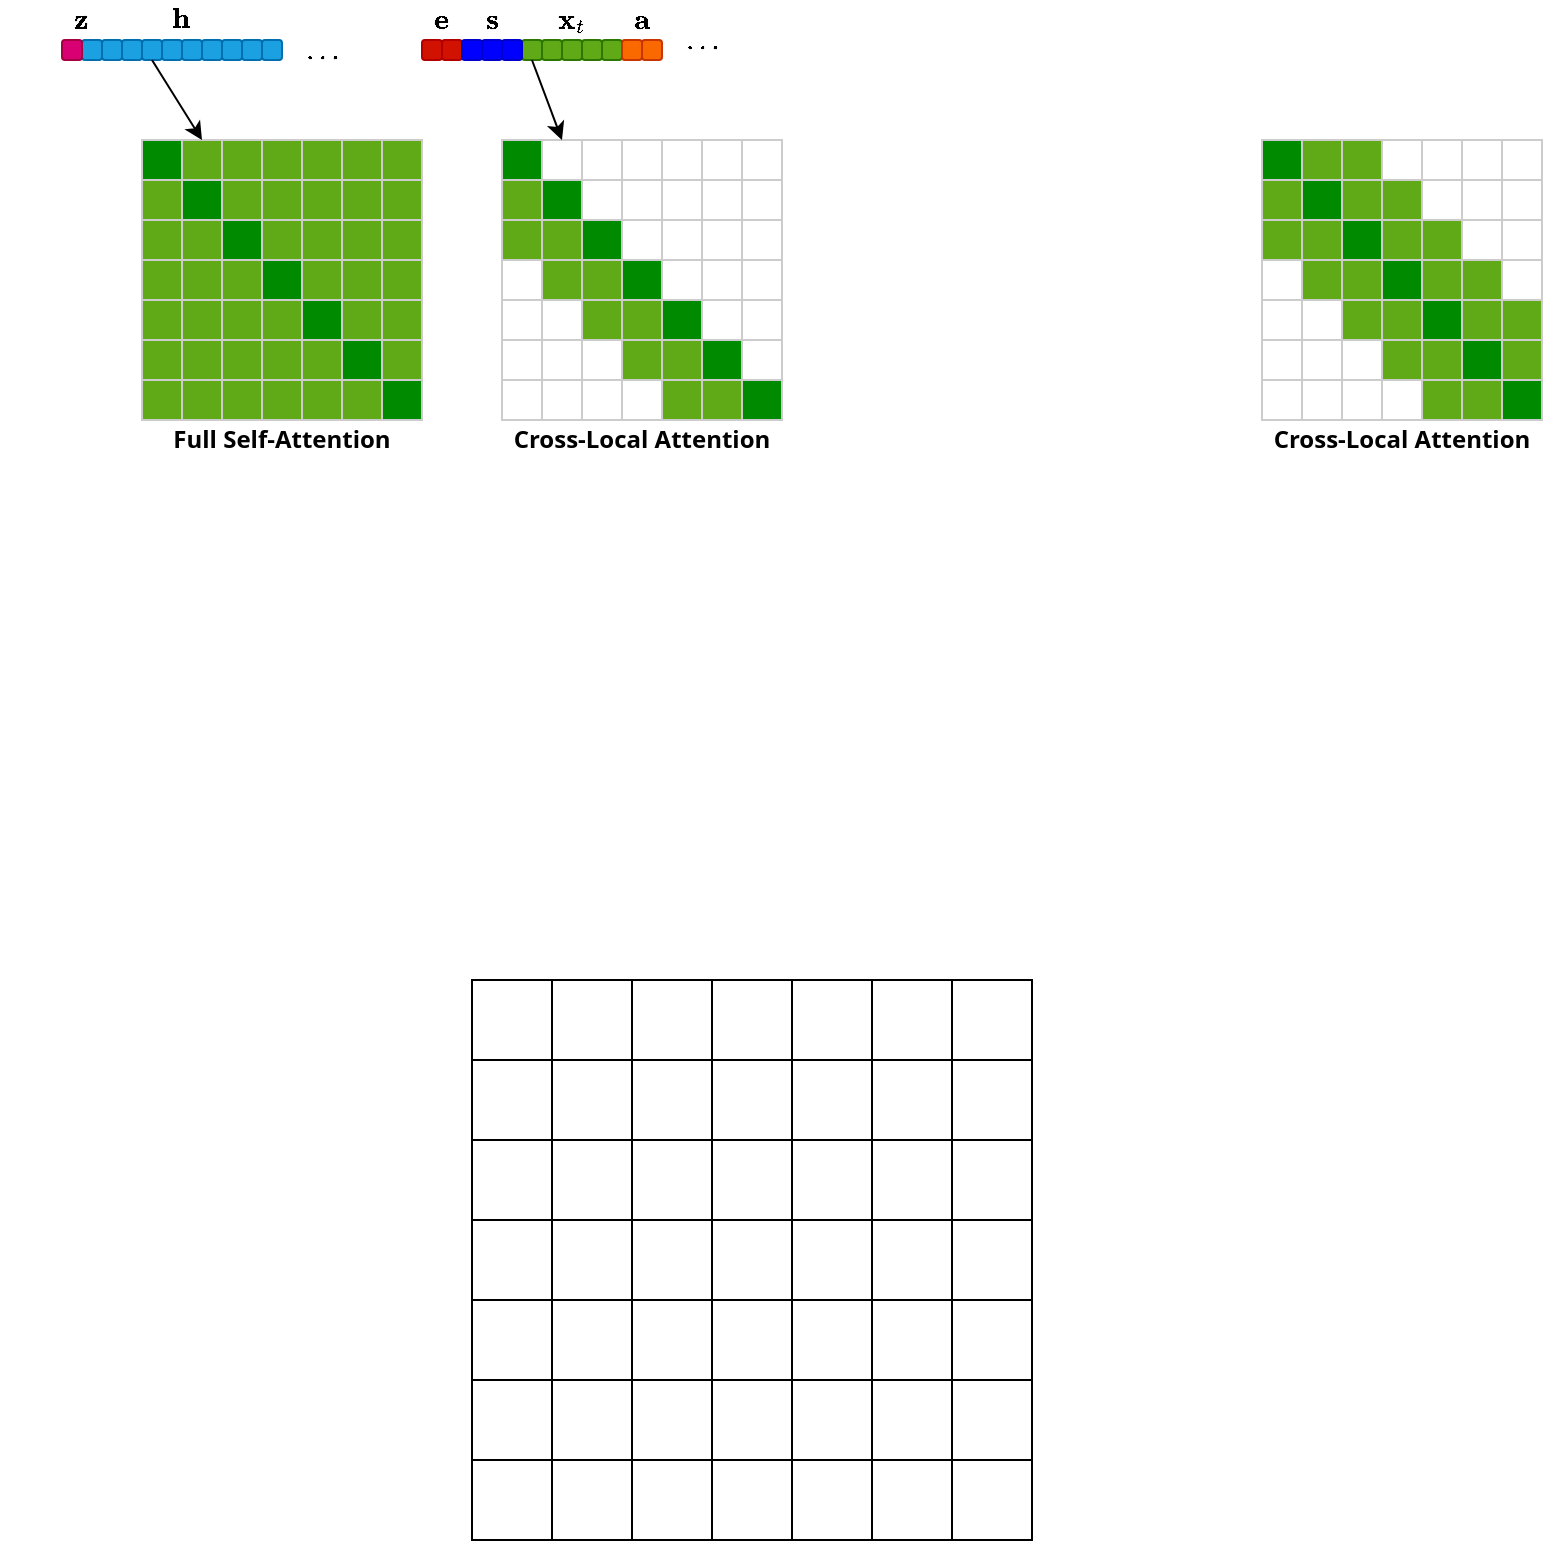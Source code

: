 <mxfile version="24.7.17">
  <diagram name="Page-1" id="6u1tHPWYEtg231CvSppE">
    <mxGraphModel dx="482" dy="336" grid="1" gridSize="10" guides="1" tooltips="1" connect="1" arrows="1" fold="1" page="1" pageScale="1" pageWidth="850" pageHeight="1100" background="none" math="1" shadow="0">
      <root>
        <mxCell id="0" />
        <mxCell id="1" parent="0" />
        <mxCell id="ScXmN28w3UK9h5KrgkOw-1" value="" style="rounded=0;whiteSpace=wrap;html=1;fillColor=#008a00;strokeColor=#CCCCCC;fontColor=#ffffff;" vertex="1" parent="1">
          <mxGeometry x="120" y="200" width="20" height="20" as="geometry" />
        </mxCell>
        <mxCell id="ScXmN28w3UK9h5KrgkOw-2" value="" style="rounded=0;whiteSpace=wrap;html=1;fillColor=#60a917;strokeColor=#CCCCCC;fontColor=#ffffff;" vertex="1" parent="1">
          <mxGeometry x="140" y="200" width="20" height="20" as="geometry" />
        </mxCell>
        <mxCell id="ScXmN28w3UK9h5KrgkOw-3" value="" style="rounded=0;whiteSpace=wrap;html=1;fillColor=#60a917;strokeColor=#CCCCCC;fontColor=#ffffff;" vertex="1" parent="1">
          <mxGeometry x="160" y="200" width="20" height="20" as="geometry" />
        </mxCell>
        <mxCell id="ScXmN28w3UK9h5KrgkOw-5" value="" style="rounded=0;whiteSpace=wrap;html=1;fillColor=#60a917;strokeColor=#CCCCCC;fontColor=#ffffff;" vertex="1" parent="1">
          <mxGeometry x="180" y="200" width="20" height="20" as="geometry" />
        </mxCell>
        <mxCell id="ScXmN28w3UK9h5KrgkOw-6" value="" style="rounded=0;whiteSpace=wrap;html=1;fillColor=#60a917;strokeColor=#CCCCCC;fontColor=#ffffff;" vertex="1" parent="1">
          <mxGeometry x="200" y="200" width="20" height="20" as="geometry" />
        </mxCell>
        <mxCell id="ScXmN28w3UK9h5KrgkOw-7" value="" style="rounded=0;whiteSpace=wrap;html=1;fillColor=#60a917;strokeColor=#CCCCCC;fontColor=#ffffff;" vertex="1" parent="1">
          <mxGeometry x="220" y="200" width="20" height="20" as="geometry" />
        </mxCell>
        <mxCell id="ScXmN28w3UK9h5KrgkOw-8" value="" style="rounded=0;whiteSpace=wrap;html=1;fillColor=#60a917;strokeColor=#CCCCCC;fontColor=#ffffff;" vertex="1" parent="1">
          <mxGeometry x="240" y="200" width="20" height="20" as="geometry" />
        </mxCell>
        <mxCell id="ScXmN28w3UK9h5KrgkOw-9" value="" style="rounded=0;whiteSpace=wrap;html=1;fillColor=#60a917;strokeColor=#CCCCCC;fontColor=#ffffff;" vertex="1" parent="1">
          <mxGeometry x="120" y="220" width="20" height="20" as="geometry" />
        </mxCell>
        <mxCell id="ScXmN28w3UK9h5KrgkOw-10" value="" style="rounded=0;whiteSpace=wrap;html=1;fillColor=#008a00;strokeColor=#CCCCCC;fontColor=#ffffff;" vertex="1" parent="1">
          <mxGeometry x="140" y="220" width="20" height="20" as="geometry" />
        </mxCell>
        <mxCell id="ScXmN28w3UK9h5KrgkOw-11" value="" style="rounded=0;whiteSpace=wrap;html=1;fillColor=#60a917;strokeColor=#CCCCCC;fontColor=#ffffff;" vertex="1" parent="1">
          <mxGeometry x="160" y="220" width="20" height="20" as="geometry" />
        </mxCell>
        <mxCell id="ScXmN28w3UK9h5KrgkOw-12" value="" style="rounded=0;whiteSpace=wrap;html=1;fillColor=#60a917;strokeColor=#CCCCCC;fontColor=#ffffff;" vertex="1" parent="1">
          <mxGeometry x="180" y="220" width="20" height="20" as="geometry" />
        </mxCell>
        <mxCell id="ScXmN28w3UK9h5KrgkOw-13" value="" style="rounded=0;whiteSpace=wrap;html=1;fillColor=#60a917;strokeColor=#CCCCCC;fontColor=#ffffff;" vertex="1" parent="1">
          <mxGeometry x="200" y="220" width="20" height="20" as="geometry" />
        </mxCell>
        <mxCell id="ScXmN28w3UK9h5KrgkOw-14" value="" style="rounded=0;whiteSpace=wrap;html=1;fillColor=#60a917;strokeColor=#CCCCCC;fontColor=#ffffff;" vertex="1" parent="1">
          <mxGeometry x="220" y="220" width="20" height="20" as="geometry" />
        </mxCell>
        <mxCell id="ScXmN28w3UK9h5KrgkOw-15" value="" style="rounded=0;whiteSpace=wrap;html=1;fillColor=#60a917;strokeColor=#CCCCCC;fontColor=#ffffff;" vertex="1" parent="1">
          <mxGeometry x="240" y="220" width="20" height="20" as="geometry" />
        </mxCell>
        <mxCell id="ScXmN28w3UK9h5KrgkOw-16" value="" style="rounded=0;whiteSpace=wrap;html=1;fillColor=#60a917;strokeColor=#CCCCCC;fontColor=#ffffff;" vertex="1" parent="1">
          <mxGeometry x="120" y="240" width="20" height="20" as="geometry" />
        </mxCell>
        <mxCell id="ScXmN28w3UK9h5KrgkOw-17" value="" style="rounded=0;whiteSpace=wrap;html=1;fillColor=#60a917;strokeColor=#CCCCCC;fontColor=#ffffff;" vertex="1" parent="1">
          <mxGeometry x="140" y="240" width="20" height="20" as="geometry" />
        </mxCell>
        <mxCell id="ScXmN28w3UK9h5KrgkOw-18" value="" style="rounded=0;whiteSpace=wrap;html=1;fillColor=#008a00;strokeColor=#CCCCCC;fontColor=#ffffff;" vertex="1" parent="1">
          <mxGeometry x="160" y="240" width="20" height="20" as="geometry" />
        </mxCell>
        <mxCell id="ScXmN28w3UK9h5KrgkOw-19" value="" style="rounded=0;whiteSpace=wrap;html=1;fillColor=#60a917;strokeColor=#CCCCCC;fontColor=#ffffff;" vertex="1" parent="1">
          <mxGeometry x="180" y="240" width="20" height="20" as="geometry" />
        </mxCell>
        <mxCell id="ScXmN28w3UK9h5KrgkOw-20" value="" style="rounded=0;whiteSpace=wrap;html=1;fillColor=#60a917;strokeColor=#CCCCCC;fontColor=#ffffff;" vertex="1" parent="1">
          <mxGeometry x="200" y="240" width="20" height="20" as="geometry" />
        </mxCell>
        <mxCell id="ScXmN28w3UK9h5KrgkOw-21" value="" style="rounded=0;whiteSpace=wrap;html=1;fillColor=#60a917;strokeColor=#CCCCCC;fontColor=#ffffff;" vertex="1" parent="1">
          <mxGeometry x="220" y="240" width="20" height="20" as="geometry" />
        </mxCell>
        <mxCell id="ScXmN28w3UK9h5KrgkOw-22" value="" style="rounded=0;whiteSpace=wrap;html=1;fillColor=#60a917;strokeColor=#CCCCCC;fontColor=#ffffff;" vertex="1" parent="1">
          <mxGeometry x="240" y="240" width="20" height="20" as="geometry" />
        </mxCell>
        <mxCell id="ScXmN28w3UK9h5KrgkOw-23" value="" style="rounded=0;whiteSpace=wrap;html=1;fillColor=#60a917;strokeColor=#CCCCCC;fontColor=#ffffff;" vertex="1" parent="1">
          <mxGeometry x="120" y="260" width="20" height="20" as="geometry" />
        </mxCell>
        <mxCell id="ScXmN28w3UK9h5KrgkOw-24" value="" style="rounded=0;whiteSpace=wrap;html=1;fillColor=#60a917;strokeColor=#CCCCCC;fontColor=#ffffff;" vertex="1" parent="1">
          <mxGeometry x="140" y="260" width="20" height="20" as="geometry" />
        </mxCell>
        <mxCell id="ScXmN28w3UK9h5KrgkOw-25" value="" style="rounded=0;whiteSpace=wrap;html=1;fillColor=#60a917;strokeColor=#CCCCCC;fontColor=#ffffff;" vertex="1" parent="1">
          <mxGeometry x="160" y="260" width="20" height="20" as="geometry" />
        </mxCell>
        <mxCell id="ScXmN28w3UK9h5KrgkOw-26" value="" style="rounded=0;whiteSpace=wrap;html=1;fillColor=#008a00;strokeColor=#CCCCCC;fontColor=#ffffff;" vertex="1" parent="1">
          <mxGeometry x="180" y="260" width="20" height="20" as="geometry" />
        </mxCell>
        <mxCell id="ScXmN28w3UK9h5KrgkOw-27" value="" style="rounded=0;whiteSpace=wrap;html=1;fillColor=#60a917;strokeColor=#CCCCCC;fontColor=#ffffff;" vertex="1" parent="1">
          <mxGeometry x="200" y="260" width="20" height="20" as="geometry" />
        </mxCell>
        <mxCell id="ScXmN28w3UK9h5KrgkOw-28" value="" style="rounded=0;whiteSpace=wrap;html=1;fillColor=#60a917;strokeColor=#CCCCCC;fontColor=#ffffff;" vertex="1" parent="1">
          <mxGeometry x="220" y="260" width="20" height="20" as="geometry" />
        </mxCell>
        <mxCell id="ScXmN28w3UK9h5KrgkOw-29" value="" style="rounded=0;whiteSpace=wrap;html=1;fillColor=#60a917;strokeColor=#CCCCCC;fontColor=#ffffff;" vertex="1" parent="1">
          <mxGeometry x="240" y="260" width="20" height="20" as="geometry" />
        </mxCell>
        <mxCell id="ScXmN28w3UK9h5KrgkOw-30" value="" style="rounded=0;whiteSpace=wrap;html=1;fillColor=#60a917;strokeColor=#CCCCCC;fontColor=#ffffff;" vertex="1" parent="1">
          <mxGeometry x="120" y="280" width="20" height="20" as="geometry" />
        </mxCell>
        <mxCell id="ScXmN28w3UK9h5KrgkOw-31" value="" style="rounded=0;whiteSpace=wrap;html=1;fillColor=#60a917;strokeColor=#CCCCCC;fontColor=#ffffff;" vertex="1" parent="1">
          <mxGeometry x="140" y="280" width="20" height="20" as="geometry" />
        </mxCell>
        <mxCell id="ScXmN28w3UK9h5KrgkOw-32" value="" style="rounded=0;whiteSpace=wrap;html=1;fillColor=#60a917;strokeColor=#CCCCCC;fontColor=#ffffff;" vertex="1" parent="1">
          <mxGeometry x="160" y="280" width="20" height="20" as="geometry" />
        </mxCell>
        <mxCell id="ScXmN28w3UK9h5KrgkOw-33" value="" style="rounded=0;whiteSpace=wrap;html=1;fillColor=#60a917;strokeColor=#CCCCCC;fontColor=#ffffff;" vertex="1" parent="1">
          <mxGeometry x="180" y="280" width="20" height="20" as="geometry" />
        </mxCell>
        <mxCell id="ScXmN28w3UK9h5KrgkOw-34" value="" style="rounded=0;whiteSpace=wrap;html=1;fillColor=#008a00;strokeColor=#CCCCCC;fontColor=#ffffff;" vertex="1" parent="1">
          <mxGeometry x="200" y="280" width="20" height="20" as="geometry" />
        </mxCell>
        <mxCell id="ScXmN28w3UK9h5KrgkOw-35" value="" style="rounded=0;whiteSpace=wrap;html=1;fillColor=#60a917;strokeColor=#CCCCCC;fontColor=#ffffff;" vertex="1" parent="1">
          <mxGeometry x="220" y="280" width="20" height="20" as="geometry" />
        </mxCell>
        <mxCell id="ScXmN28w3UK9h5KrgkOw-36" value="" style="rounded=0;whiteSpace=wrap;html=1;fillColor=#60a917;strokeColor=#CCCCCC;fontColor=#ffffff;" vertex="1" parent="1">
          <mxGeometry x="240" y="280" width="20" height="20" as="geometry" />
        </mxCell>
        <mxCell id="ScXmN28w3UK9h5KrgkOw-37" value="" style="rounded=0;whiteSpace=wrap;html=1;fillColor=#60a917;strokeColor=#CCCCCC;fontColor=#ffffff;" vertex="1" parent="1">
          <mxGeometry x="120" y="300" width="20" height="20" as="geometry" />
        </mxCell>
        <mxCell id="ScXmN28w3UK9h5KrgkOw-38" value="" style="rounded=0;whiteSpace=wrap;html=1;fillColor=#60a917;strokeColor=#CCCCCC;fontColor=#ffffff;" vertex="1" parent="1">
          <mxGeometry x="140" y="300" width="20" height="20" as="geometry" />
        </mxCell>
        <mxCell id="ScXmN28w3UK9h5KrgkOw-39" value="" style="rounded=0;whiteSpace=wrap;html=1;fillColor=#60a917;strokeColor=#CCCCCC;fontColor=#ffffff;" vertex="1" parent="1">
          <mxGeometry x="160" y="300" width="20" height="20" as="geometry" />
        </mxCell>
        <mxCell id="ScXmN28w3UK9h5KrgkOw-40" value="" style="rounded=0;whiteSpace=wrap;html=1;fillColor=#60a917;strokeColor=#CCCCCC;fontColor=#ffffff;" vertex="1" parent="1">
          <mxGeometry x="180" y="300" width="20" height="20" as="geometry" />
        </mxCell>
        <mxCell id="ScXmN28w3UK9h5KrgkOw-41" value="" style="rounded=0;whiteSpace=wrap;html=1;fillColor=#60a917;strokeColor=#CCCCCC;fontColor=#ffffff;" vertex="1" parent="1">
          <mxGeometry x="200" y="300" width="20" height="20" as="geometry" />
        </mxCell>
        <mxCell id="ScXmN28w3UK9h5KrgkOw-42" value="" style="rounded=0;whiteSpace=wrap;html=1;fillColor=#008a00;strokeColor=#CCCCCC;fontColor=#ffffff;" vertex="1" parent="1">
          <mxGeometry x="220" y="300" width="20" height="20" as="geometry" />
        </mxCell>
        <mxCell id="ScXmN28w3UK9h5KrgkOw-43" value="" style="rounded=0;whiteSpace=wrap;html=1;fillColor=#60a917;strokeColor=#CCCCCC;fontColor=#ffffff;" vertex="1" parent="1">
          <mxGeometry x="240" y="300" width="20" height="20" as="geometry" />
        </mxCell>
        <mxCell id="ScXmN28w3UK9h5KrgkOw-44" value="" style="rounded=0;whiteSpace=wrap;html=1;fillColor=#60a917;strokeColor=#CCCCCC;fontColor=#ffffff;" vertex="1" parent="1">
          <mxGeometry x="120" y="320" width="20" height="20" as="geometry" />
        </mxCell>
        <mxCell id="ScXmN28w3UK9h5KrgkOw-45" value="" style="rounded=0;whiteSpace=wrap;html=1;fillColor=#60a917;strokeColor=#CCCCCC;fontColor=#ffffff;" vertex="1" parent="1">
          <mxGeometry x="140" y="320" width="20" height="20" as="geometry" />
        </mxCell>
        <mxCell id="ScXmN28w3UK9h5KrgkOw-46" value="" style="rounded=0;whiteSpace=wrap;html=1;fillColor=#60a917;strokeColor=#CCCCCC;fontColor=#ffffff;" vertex="1" parent="1">
          <mxGeometry x="160" y="320" width="20" height="20" as="geometry" />
        </mxCell>
        <mxCell id="ScXmN28w3UK9h5KrgkOw-47" value="" style="rounded=0;whiteSpace=wrap;html=1;fillColor=#60a917;strokeColor=#CCCCCC;fontColor=#ffffff;" vertex="1" parent="1">
          <mxGeometry x="180" y="320" width="20" height="20" as="geometry" />
        </mxCell>
        <mxCell id="ScXmN28w3UK9h5KrgkOw-48" value="" style="rounded=0;whiteSpace=wrap;html=1;fillColor=#60a917;strokeColor=#CCCCCC;fontColor=#ffffff;" vertex="1" parent="1">
          <mxGeometry x="200" y="320" width="20" height="20" as="geometry" />
        </mxCell>
        <mxCell id="ScXmN28w3UK9h5KrgkOw-49" value="" style="rounded=0;whiteSpace=wrap;html=1;fillColor=#60a917;strokeColor=#CCCCCC;fontColor=#ffffff;" vertex="1" parent="1">
          <mxGeometry x="220" y="320" width="20" height="20" as="geometry" />
        </mxCell>
        <mxCell id="ScXmN28w3UK9h5KrgkOw-50" value="" style="rounded=0;whiteSpace=wrap;html=1;fillColor=#008a00;strokeColor=#CCCCCC;fontColor=#ffffff;" vertex="1" parent="1">
          <mxGeometry x="240" y="320" width="20" height="20" as="geometry" />
        </mxCell>
        <mxCell id="ScXmN28w3UK9h5KrgkOw-51" value="" style="rounded=0;whiteSpace=wrap;html=1;" vertex="1" parent="1">
          <mxGeometry x="285" y="620" width="40" height="40" as="geometry" />
        </mxCell>
        <mxCell id="ScXmN28w3UK9h5KrgkOw-52" value="" style="rounded=0;whiteSpace=wrap;html=1;" vertex="1" parent="1">
          <mxGeometry x="325" y="620" width="40" height="40" as="geometry" />
        </mxCell>
        <mxCell id="ScXmN28w3UK9h5KrgkOw-53" value="" style="rounded=0;whiteSpace=wrap;html=1;" vertex="1" parent="1">
          <mxGeometry x="365" y="620" width="40" height="40" as="geometry" />
        </mxCell>
        <mxCell id="ScXmN28w3UK9h5KrgkOw-54" value="" style="rounded=0;whiteSpace=wrap;html=1;" vertex="1" parent="1">
          <mxGeometry x="405" y="620" width="40" height="40" as="geometry" />
        </mxCell>
        <mxCell id="ScXmN28w3UK9h5KrgkOw-55" value="" style="rounded=0;whiteSpace=wrap;html=1;" vertex="1" parent="1">
          <mxGeometry x="445" y="620" width="40" height="40" as="geometry" />
        </mxCell>
        <mxCell id="ScXmN28w3UK9h5KrgkOw-56" value="" style="rounded=0;whiteSpace=wrap;html=1;" vertex="1" parent="1">
          <mxGeometry x="485" y="620" width="40" height="40" as="geometry" />
        </mxCell>
        <mxCell id="ScXmN28w3UK9h5KrgkOw-57" value="" style="rounded=0;whiteSpace=wrap;html=1;" vertex="1" parent="1">
          <mxGeometry x="525" y="620" width="40" height="40" as="geometry" />
        </mxCell>
        <mxCell id="ScXmN28w3UK9h5KrgkOw-58" value="" style="rounded=0;whiteSpace=wrap;html=1;" vertex="1" parent="1">
          <mxGeometry x="285" y="660" width="40" height="40" as="geometry" />
        </mxCell>
        <mxCell id="ScXmN28w3UK9h5KrgkOw-59" value="" style="rounded=0;whiteSpace=wrap;html=1;" vertex="1" parent="1">
          <mxGeometry x="325" y="660" width="40" height="40" as="geometry" />
        </mxCell>
        <mxCell id="ScXmN28w3UK9h5KrgkOw-60" value="" style="rounded=0;whiteSpace=wrap;html=1;" vertex="1" parent="1">
          <mxGeometry x="365" y="660" width="40" height="40" as="geometry" />
        </mxCell>
        <mxCell id="ScXmN28w3UK9h5KrgkOw-61" value="" style="rounded=0;whiteSpace=wrap;html=1;" vertex="1" parent="1">
          <mxGeometry x="405" y="660" width="40" height="40" as="geometry" />
        </mxCell>
        <mxCell id="ScXmN28w3UK9h5KrgkOw-62" value="" style="rounded=0;whiteSpace=wrap;html=1;" vertex="1" parent="1">
          <mxGeometry x="445" y="660" width="40" height="40" as="geometry" />
        </mxCell>
        <mxCell id="ScXmN28w3UK9h5KrgkOw-63" value="" style="rounded=0;whiteSpace=wrap;html=1;" vertex="1" parent="1">
          <mxGeometry x="485" y="660" width="40" height="40" as="geometry" />
        </mxCell>
        <mxCell id="ScXmN28w3UK9h5KrgkOw-64" value="" style="rounded=0;whiteSpace=wrap;html=1;" vertex="1" parent="1">
          <mxGeometry x="525" y="660" width="40" height="40" as="geometry" />
        </mxCell>
        <mxCell id="ScXmN28w3UK9h5KrgkOw-65" value="" style="rounded=0;whiteSpace=wrap;html=1;" vertex="1" parent="1">
          <mxGeometry x="285" y="700" width="40" height="40" as="geometry" />
        </mxCell>
        <mxCell id="ScXmN28w3UK9h5KrgkOw-66" value="" style="rounded=0;whiteSpace=wrap;html=1;" vertex="1" parent="1">
          <mxGeometry x="325" y="700" width="40" height="40" as="geometry" />
        </mxCell>
        <mxCell id="ScXmN28w3UK9h5KrgkOw-67" value="" style="rounded=0;whiteSpace=wrap;html=1;" vertex="1" parent="1">
          <mxGeometry x="365" y="700" width="40" height="40" as="geometry" />
        </mxCell>
        <mxCell id="ScXmN28w3UK9h5KrgkOw-68" value="" style="rounded=0;whiteSpace=wrap;html=1;" vertex="1" parent="1">
          <mxGeometry x="405" y="700" width="40" height="40" as="geometry" />
        </mxCell>
        <mxCell id="ScXmN28w3UK9h5KrgkOw-69" value="" style="rounded=0;whiteSpace=wrap;html=1;" vertex="1" parent="1">
          <mxGeometry x="445" y="700" width="40" height="40" as="geometry" />
        </mxCell>
        <mxCell id="ScXmN28w3UK9h5KrgkOw-70" value="" style="rounded=0;whiteSpace=wrap;html=1;" vertex="1" parent="1">
          <mxGeometry x="485" y="700" width="40" height="40" as="geometry" />
        </mxCell>
        <mxCell id="ScXmN28w3UK9h5KrgkOw-71" value="" style="rounded=0;whiteSpace=wrap;html=1;" vertex="1" parent="1">
          <mxGeometry x="525" y="700" width="40" height="40" as="geometry" />
        </mxCell>
        <mxCell id="ScXmN28w3UK9h5KrgkOw-72" value="" style="rounded=0;whiteSpace=wrap;html=1;" vertex="1" parent="1">
          <mxGeometry x="285" y="740" width="40" height="40" as="geometry" />
        </mxCell>
        <mxCell id="ScXmN28w3UK9h5KrgkOw-73" value="" style="rounded=0;whiteSpace=wrap;html=1;" vertex="1" parent="1">
          <mxGeometry x="325" y="740" width="40" height="40" as="geometry" />
        </mxCell>
        <mxCell id="ScXmN28w3UK9h5KrgkOw-74" value="" style="rounded=0;whiteSpace=wrap;html=1;" vertex="1" parent="1">
          <mxGeometry x="365" y="740" width="40" height="40" as="geometry" />
        </mxCell>
        <mxCell id="ScXmN28w3UK9h5KrgkOw-75" value="" style="rounded=0;whiteSpace=wrap;html=1;" vertex="1" parent="1">
          <mxGeometry x="405" y="740" width="40" height="40" as="geometry" />
        </mxCell>
        <mxCell id="ScXmN28w3UK9h5KrgkOw-76" value="" style="rounded=0;whiteSpace=wrap;html=1;" vertex="1" parent="1">
          <mxGeometry x="445" y="740" width="40" height="40" as="geometry" />
        </mxCell>
        <mxCell id="ScXmN28w3UK9h5KrgkOw-77" value="" style="rounded=0;whiteSpace=wrap;html=1;" vertex="1" parent="1">
          <mxGeometry x="485" y="740" width="40" height="40" as="geometry" />
        </mxCell>
        <mxCell id="ScXmN28w3UK9h5KrgkOw-78" value="" style="rounded=0;whiteSpace=wrap;html=1;" vertex="1" parent="1">
          <mxGeometry x="525" y="740" width="40" height="40" as="geometry" />
        </mxCell>
        <mxCell id="ScXmN28w3UK9h5KrgkOw-79" value="" style="rounded=0;whiteSpace=wrap;html=1;" vertex="1" parent="1">
          <mxGeometry x="285" y="780" width="40" height="40" as="geometry" />
        </mxCell>
        <mxCell id="ScXmN28w3UK9h5KrgkOw-80" value="" style="rounded=0;whiteSpace=wrap;html=1;" vertex="1" parent="1">
          <mxGeometry x="325" y="780" width="40" height="40" as="geometry" />
        </mxCell>
        <mxCell id="ScXmN28w3UK9h5KrgkOw-81" value="" style="rounded=0;whiteSpace=wrap;html=1;" vertex="1" parent="1">
          <mxGeometry x="365" y="780" width="40" height="40" as="geometry" />
        </mxCell>
        <mxCell id="ScXmN28w3UK9h5KrgkOw-82" value="" style="rounded=0;whiteSpace=wrap;html=1;" vertex="1" parent="1">
          <mxGeometry x="405" y="780" width="40" height="40" as="geometry" />
        </mxCell>
        <mxCell id="ScXmN28w3UK9h5KrgkOw-83" value="" style="rounded=0;whiteSpace=wrap;html=1;" vertex="1" parent="1">
          <mxGeometry x="445" y="780" width="40" height="40" as="geometry" />
        </mxCell>
        <mxCell id="ScXmN28w3UK9h5KrgkOw-84" value="" style="rounded=0;whiteSpace=wrap;html=1;" vertex="1" parent="1">
          <mxGeometry x="485" y="780" width="40" height="40" as="geometry" />
        </mxCell>
        <mxCell id="ScXmN28w3UK9h5KrgkOw-85" value="" style="rounded=0;whiteSpace=wrap;html=1;" vertex="1" parent="1">
          <mxGeometry x="525" y="780" width="40" height="40" as="geometry" />
        </mxCell>
        <mxCell id="ScXmN28w3UK9h5KrgkOw-86" value="" style="rounded=0;whiteSpace=wrap;html=1;" vertex="1" parent="1">
          <mxGeometry x="285" y="820" width="40" height="40" as="geometry" />
        </mxCell>
        <mxCell id="ScXmN28w3UK9h5KrgkOw-87" value="" style="rounded=0;whiteSpace=wrap;html=1;" vertex="1" parent="1">
          <mxGeometry x="325" y="820" width="40" height="40" as="geometry" />
        </mxCell>
        <mxCell id="ScXmN28w3UK9h5KrgkOw-88" value="" style="rounded=0;whiteSpace=wrap;html=1;" vertex="1" parent="1">
          <mxGeometry x="365" y="820" width="40" height="40" as="geometry" />
        </mxCell>
        <mxCell id="ScXmN28w3UK9h5KrgkOw-89" value="" style="rounded=0;whiteSpace=wrap;html=1;" vertex="1" parent="1">
          <mxGeometry x="405" y="820" width="40" height="40" as="geometry" />
        </mxCell>
        <mxCell id="ScXmN28w3UK9h5KrgkOw-90" value="" style="rounded=0;whiteSpace=wrap;html=1;" vertex="1" parent="1">
          <mxGeometry x="445" y="820" width="40" height="40" as="geometry" />
        </mxCell>
        <mxCell id="ScXmN28w3UK9h5KrgkOw-91" value="" style="rounded=0;whiteSpace=wrap;html=1;" vertex="1" parent="1">
          <mxGeometry x="485" y="820" width="40" height="40" as="geometry" />
        </mxCell>
        <mxCell id="ScXmN28w3UK9h5KrgkOw-92" value="" style="rounded=0;whiteSpace=wrap;html=1;" vertex="1" parent="1">
          <mxGeometry x="525" y="820" width="40" height="40" as="geometry" />
        </mxCell>
        <mxCell id="ScXmN28w3UK9h5KrgkOw-93" value="" style="rounded=0;whiteSpace=wrap;html=1;" vertex="1" parent="1">
          <mxGeometry x="285" y="860" width="40" height="40" as="geometry" />
        </mxCell>
        <mxCell id="ScXmN28w3UK9h5KrgkOw-94" value="" style="rounded=0;whiteSpace=wrap;html=1;" vertex="1" parent="1">
          <mxGeometry x="325" y="860" width="40" height="40" as="geometry" />
        </mxCell>
        <mxCell id="ScXmN28w3UK9h5KrgkOw-95" value="" style="rounded=0;whiteSpace=wrap;html=1;" vertex="1" parent="1">
          <mxGeometry x="365" y="860" width="40" height="40" as="geometry" />
        </mxCell>
        <mxCell id="ScXmN28w3UK9h5KrgkOw-96" value="" style="rounded=0;whiteSpace=wrap;html=1;" vertex="1" parent="1">
          <mxGeometry x="405" y="860" width="40" height="40" as="geometry" />
        </mxCell>
        <mxCell id="ScXmN28w3UK9h5KrgkOw-97" value="" style="rounded=0;whiteSpace=wrap;html=1;" vertex="1" parent="1">
          <mxGeometry x="445" y="860" width="40" height="40" as="geometry" />
        </mxCell>
        <mxCell id="ScXmN28w3UK9h5KrgkOw-98" value="" style="rounded=0;whiteSpace=wrap;html=1;" vertex="1" parent="1">
          <mxGeometry x="485" y="860" width="40" height="40" as="geometry" />
        </mxCell>
        <mxCell id="ScXmN28w3UK9h5KrgkOw-99" value="" style="rounded=0;whiteSpace=wrap;html=1;" vertex="1" parent="1">
          <mxGeometry x="525" y="860" width="40" height="40" as="geometry" />
        </mxCell>
        <mxCell id="ScXmN28w3UK9h5KrgkOw-100" value="Full Self-Attention" style="text;html=1;align=center;verticalAlign=middle;whiteSpace=wrap;rounded=0;fontFamily=Segoe UI;fontStyle=1" vertex="1" parent="1">
          <mxGeometry x="120" y="340" width="140" height="20" as="geometry" />
        </mxCell>
        <mxCell id="ScXmN28w3UK9h5KrgkOw-103" value="" style="rounded=0;whiteSpace=wrap;html=1;strokeColor=#CCCCCC;fillColor=#008a00;fontColor=#ffffff;" vertex="1" parent="1">
          <mxGeometry x="680" y="200" width="20" height="20" as="geometry" />
        </mxCell>
        <mxCell id="ScXmN28w3UK9h5KrgkOw-104" value="" style="rounded=0;whiteSpace=wrap;html=1;strokeColor=#CCCCCC;fillColor=#60a917;fontColor=#ffffff;" vertex="1" parent="1">
          <mxGeometry x="700" y="200" width="20" height="20" as="geometry" />
        </mxCell>
        <mxCell id="ScXmN28w3UK9h5KrgkOw-105" value="" style="rounded=0;whiteSpace=wrap;html=1;strokeColor=#CCCCCC;fillColor=#60a917;fontColor=#ffffff;" vertex="1" parent="1">
          <mxGeometry x="720" y="200" width="20" height="20" as="geometry" />
        </mxCell>
        <mxCell id="ScXmN28w3UK9h5KrgkOw-106" value="" style="rounded=0;whiteSpace=wrap;html=1;strokeColor=#CCCCCC;" vertex="1" parent="1">
          <mxGeometry x="740" y="200" width="20" height="20" as="geometry" />
        </mxCell>
        <mxCell id="ScXmN28w3UK9h5KrgkOw-107" value="" style="rounded=0;whiteSpace=wrap;html=1;strokeColor=#CCCCCC;" vertex="1" parent="1">
          <mxGeometry x="760" y="200" width="20" height="20" as="geometry" />
        </mxCell>
        <mxCell id="ScXmN28w3UK9h5KrgkOw-108" value="" style="rounded=0;whiteSpace=wrap;html=1;strokeColor=#CCCCCC;" vertex="1" parent="1">
          <mxGeometry x="780" y="200" width="20" height="20" as="geometry" />
        </mxCell>
        <mxCell id="ScXmN28w3UK9h5KrgkOw-109" value="" style="rounded=0;whiteSpace=wrap;html=1;strokeColor=#CCCCCC;" vertex="1" parent="1">
          <mxGeometry x="800" y="200" width="20" height="20" as="geometry" />
        </mxCell>
        <mxCell id="ScXmN28w3UK9h5KrgkOw-110" value="" style="rounded=0;whiteSpace=wrap;html=1;strokeColor=#CCCCCC;fillColor=#60a917;fontColor=#ffffff;" vertex="1" parent="1">
          <mxGeometry x="680" y="220" width="20" height="20" as="geometry" />
        </mxCell>
        <mxCell id="ScXmN28w3UK9h5KrgkOw-111" value="" style="rounded=0;whiteSpace=wrap;html=1;strokeColor=#CCCCCC;fillColor=#008a00;fontColor=#ffffff;" vertex="1" parent="1">
          <mxGeometry x="700" y="220" width="20" height="20" as="geometry" />
        </mxCell>
        <mxCell id="ScXmN28w3UK9h5KrgkOw-112" value="" style="rounded=0;whiteSpace=wrap;html=1;strokeColor=#CCCCCC;fillColor=#60a917;fontColor=#ffffff;" vertex="1" parent="1">
          <mxGeometry x="720" y="220" width="20" height="20" as="geometry" />
        </mxCell>
        <mxCell id="ScXmN28w3UK9h5KrgkOw-113" value="" style="rounded=0;whiteSpace=wrap;html=1;strokeColor=#CCCCCC;fillColor=#60a917;fontColor=#ffffff;" vertex="1" parent="1">
          <mxGeometry x="740" y="220" width="20" height="20" as="geometry" />
        </mxCell>
        <mxCell id="ScXmN28w3UK9h5KrgkOw-114" value="" style="rounded=0;whiteSpace=wrap;html=1;strokeColor=#CCCCCC;" vertex="1" parent="1">
          <mxGeometry x="760" y="220" width="20" height="20" as="geometry" />
        </mxCell>
        <mxCell id="ScXmN28w3UK9h5KrgkOw-115" value="" style="rounded=0;whiteSpace=wrap;html=1;strokeColor=#CCCCCC;" vertex="1" parent="1">
          <mxGeometry x="780" y="220" width="20" height="20" as="geometry" />
        </mxCell>
        <mxCell id="ScXmN28w3UK9h5KrgkOw-116" value="" style="rounded=0;whiteSpace=wrap;html=1;strokeColor=#CCCCCC;" vertex="1" parent="1">
          <mxGeometry x="800" y="220" width="20" height="20" as="geometry" />
        </mxCell>
        <mxCell id="ScXmN28w3UK9h5KrgkOw-117" value="" style="rounded=0;whiteSpace=wrap;html=1;strokeColor=#CCCCCC;fillColor=#60a917;fontColor=#ffffff;" vertex="1" parent="1">
          <mxGeometry x="680" y="240" width="20" height="20" as="geometry" />
        </mxCell>
        <mxCell id="ScXmN28w3UK9h5KrgkOw-118" value="" style="rounded=0;whiteSpace=wrap;html=1;strokeColor=#CCCCCC;fillColor=#60a917;fontColor=#ffffff;" vertex="1" parent="1">
          <mxGeometry x="700" y="240" width="20" height="20" as="geometry" />
        </mxCell>
        <mxCell id="ScXmN28w3UK9h5KrgkOw-119" value="" style="rounded=0;whiteSpace=wrap;html=1;strokeColor=#CCCCCC;fillColor=#008a00;fontColor=#ffffff;" vertex="1" parent="1">
          <mxGeometry x="720" y="240" width="20" height="20" as="geometry" />
        </mxCell>
        <mxCell id="ScXmN28w3UK9h5KrgkOw-120" value="" style="rounded=0;whiteSpace=wrap;html=1;strokeColor=#CCCCCC;fillColor=#60a917;fontColor=#ffffff;" vertex="1" parent="1">
          <mxGeometry x="740" y="240" width="20" height="20" as="geometry" />
        </mxCell>
        <mxCell id="ScXmN28w3UK9h5KrgkOw-121" value="" style="rounded=0;whiteSpace=wrap;html=1;strokeColor=#CCCCCC;fillColor=#60a917;fontColor=#ffffff;" vertex="1" parent="1">
          <mxGeometry x="760" y="240" width="20" height="20" as="geometry" />
        </mxCell>
        <mxCell id="ScXmN28w3UK9h5KrgkOw-122" value="" style="rounded=0;whiteSpace=wrap;html=1;strokeColor=#CCCCCC;" vertex="1" parent="1">
          <mxGeometry x="780" y="240" width="20" height="20" as="geometry" />
        </mxCell>
        <mxCell id="ScXmN28w3UK9h5KrgkOw-123" value="" style="rounded=0;whiteSpace=wrap;html=1;strokeColor=#CCCCCC;" vertex="1" parent="1">
          <mxGeometry x="800" y="240" width="20" height="20" as="geometry" />
        </mxCell>
        <mxCell id="ScXmN28w3UK9h5KrgkOw-124" value="" style="rounded=0;whiteSpace=wrap;html=1;strokeColor=#CCCCCC;" vertex="1" parent="1">
          <mxGeometry x="680" y="260" width="20" height="20" as="geometry" />
        </mxCell>
        <mxCell id="ScXmN28w3UK9h5KrgkOw-125" value="" style="rounded=0;whiteSpace=wrap;html=1;strokeColor=#CCCCCC;fillColor=#60a917;fontColor=#ffffff;" vertex="1" parent="1">
          <mxGeometry x="700" y="260" width="20" height="20" as="geometry" />
        </mxCell>
        <mxCell id="ScXmN28w3UK9h5KrgkOw-126" value="" style="rounded=0;whiteSpace=wrap;html=1;strokeColor=#CCCCCC;fillColor=#60a917;fontColor=#ffffff;" vertex="1" parent="1">
          <mxGeometry x="720" y="260" width="20" height="20" as="geometry" />
        </mxCell>
        <mxCell id="ScXmN28w3UK9h5KrgkOw-127" value="" style="rounded=0;whiteSpace=wrap;html=1;strokeColor=#CCCCCC;fillColor=#008a00;fontColor=#ffffff;" vertex="1" parent="1">
          <mxGeometry x="740" y="260" width="20" height="20" as="geometry" />
        </mxCell>
        <mxCell id="ScXmN28w3UK9h5KrgkOw-128" value="" style="rounded=0;whiteSpace=wrap;html=1;strokeColor=#CCCCCC;fillColor=#60a917;fontColor=#ffffff;" vertex="1" parent="1">
          <mxGeometry x="760" y="260" width="20" height="20" as="geometry" />
        </mxCell>
        <mxCell id="ScXmN28w3UK9h5KrgkOw-129" value="" style="rounded=0;whiteSpace=wrap;html=1;strokeColor=#CCCCCC;fillColor=#60a917;fontColor=#ffffff;" vertex="1" parent="1">
          <mxGeometry x="780" y="260" width="20" height="20" as="geometry" />
        </mxCell>
        <mxCell id="ScXmN28w3UK9h5KrgkOw-130" value="" style="rounded=0;whiteSpace=wrap;html=1;strokeColor=#CCCCCC;" vertex="1" parent="1">
          <mxGeometry x="800" y="260" width="20" height="20" as="geometry" />
        </mxCell>
        <mxCell id="ScXmN28w3UK9h5KrgkOw-131" value="" style="rounded=0;whiteSpace=wrap;html=1;strokeColor=#CCCCCC;" vertex="1" parent="1">
          <mxGeometry x="680" y="280" width="20" height="20" as="geometry" />
        </mxCell>
        <mxCell id="ScXmN28w3UK9h5KrgkOw-132" value="" style="rounded=0;whiteSpace=wrap;html=1;strokeColor=#CCCCCC;" vertex="1" parent="1">
          <mxGeometry x="700" y="280" width="20" height="20" as="geometry" />
        </mxCell>
        <mxCell id="ScXmN28w3UK9h5KrgkOw-133" value="" style="rounded=0;whiteSpace=wrap;html=1;strokeColor=#CCCCCC;fillColor=#60a917;fontColor=#ffffff;" vertex="1" parent="1">
          <mxGeometry x="720" y="280" width="20" height="20" as="geometry" />
        </mxCell>
        <mxCell id="ScXmN28w3UK9h5KrgkOw-134" value="" style="rounded=0;whiteSpace=wrap;html=1;strokeColor=#CCCCCC;fillColor=#60a917;fontColor=#ffffff;" vertex="1" parent="1">
          <mxGeometry x="740" y="280" width="20" height="20" as="geometry" />
        </mxCell>
        <mxCell id="ScXmN28w3UK9h5KrgkOw-135" value="" style="rounded=0;whiteSpace=wrap;html=1;strokeColor=#CCCCCC;fillColor=#008a00;fontColor=#ffffff;" vertex="1" parent="1">
          <mxGeometry x="760" y="280" width="20" height="20" as="geometry" />
        </mxCell>
        <mxCell id="ScXmN28w3UK9h5KrgkOw-136" value="" style="rounded=0;whiteSpace=wrap;html=1;strokeColor=#CCCCCC;fillColor=#60a917;fontColor=#ffffff;" vertex="1" parent="1">
          <mxGeometry x="780" y="280" width="20" height="20" as="geometry" />
        </mxCell>
        <mxCell id="ScXmN28w3UK9h5KrgkOw-137" value="" style="rounded=0;whiteSpace=wrap;html=1;strokeColor=#CCCCCC;fillColor=#60a917;fontColor=#ffffff;" vertex="1" parent="1">
          <mxGeometry x="800" y="280" width="20" height="20" as="geometry" />
        </mxCell>
        <mxCell id="ScXmN28w3UK9h5KrgkOw-138" value="" style="rounded=0;whiteSpace=wrap;html=1;strokeColor=#CCCCCC;" vertex="1" parent="1">
          <mxGeometry x="680" y="300" width="20" height="20" as="geometry" />
        </mxCell>
        <mxCell id="ScXmN28w3UK9h5KrgkOw-139" value="" style="rounded=0;whiteSpace=wrap;html=1;strokeColor=#CCCCCC;" vertex="1" parent="1">
          <mxGeometry x="700" y="300" width="20" height="20" as="geometry" />
        </mxCell>
        <mxCell id="ScXmN28w3UK9h5KrgkOw-140" value="" style="rounded=0;whiteSpace=wrap;html=1;strokeColor=#CCCCCC;" vertex="1" parent="1">
          <mxGeometry x="720" y="300" width="20" height="20" as="geometry" />
        </mxCell>
        <mxCell id="ScXmN28w3UK9h5KrgkOw-141" value="" style="rounded=0;whiteSpace=wrap;html=1;strokeColor=#CCCCCC;fillColor=#60a917;fontColor=#ffffff;" vertex="1" parent="1">
          <mxGeometry x="740" y="300" width="20" height="20" as="geometry" />
        </mxCell>
        <mxCell id="ScXmN28w3UK9h5KrgkOw-142" value="" style="rounded=0;whiteSpace=wrap;html=1;strokeColor=#CCCCCC;fillColor=#60a917;fontColor=#ffffff;" vertex="1" parent="1">
          <mxGeometry x="760" y="300" width="20" height="20" as="geometry" />
        </mxCell>
        <mxCell id="ScXmN28w3UK9h5KrgkOw-143" value="" style="rounded=0;whiteSpace=wrap;html=1;strokeColor=#CCCCCC;fillColor=#008a00;fontColor=#ffffff;" vertex="1" parent="1">
          <mxGeometry x="780" y="300" width="20" height="20" as="geometry" />
        </mxCell>
        <mxCell id="ScXmN28w3UK9h5KrgkOw-144" value="" style="rounded=0;whiteSpace=wrap;html=1;strokeColor=#CCCCCC;fillColor=#60a917;fontColor=#ffffff;" vertex="1" parent="1">
          <mxGeometry x="800" y="300" width="20" height="20" as="geometry" />
        </mxCell>
        <mxCell id="ScXmN28w3UK9h5KrgkOw-145" value="" style="rounded=0;whiteSpace=wrap;html=1;strokeColor=#CCCCCC;" vertex="1" parent="1">
          <mxGeometry x="680" y="320" width="20" height="20" as="geometry" />
        </mxCell>
        <mxCell id="ScXmN28w3UK9h5KrgkOw-146" value="" style="rounded=0;whiteSpace=wrap;html=1;strokeColor=#CCCCCC;" vertex="1" parent="1">
          <mxGeometry x="700" y="320" width="20" height="20" as="geometry" />
        </mxCell>
        <mxCell id="ScXmN28w3UK9h5KrgkOw-147" value="" style="rounded=0;whiteSpace=wrap;html=1;strokeColor=#CCCCCC;" vertex="1" parent="1">
          <mxGeometry x="720" y="320" width="20" height="20" as="geometry" />
        </mxCell>
        <mxCell id="ScXmN28w3UK9h5KrgkOw-148" value="" style="rounded=0;whiteSpace=wrap;html=1;strokeColor=#CCCCCC;" vertex="1" parent="1">
          <mxGeometry x="740" y="320" width="20" height="20" as="geometry" />
        </mxCell>
        <mxCell id="ScXmN28w3UK9h5KrgkOw-149" value="" style="rounded=0;whiteSpace=wrap;html=1;strokeColor=#CCCCCC;fillColor=#60a917;fontColor=#ffffff;" vertex="1" parent="1">
          <mxGeometry x="760" y="320" width="20" height="20" as="geometry" />
        </mxCell>
        <mxCell id="ScXmN28w3UK9h5KrgkOw-150" value="" style="rounded=0;whiteSpace=wrap;html=1;strokeColor=#CCCCCC;fillColor=#60a917;fontColor=#ffffff;" vertex="1" parent="1">
          <mxGeometry x="780" y="320" width="20" height="20" as="geometry" />
        </mxCell>
        <mxCell id="ScXmN28w3UK9h5KrgkOw-151" value="" style="rounded=0;whiteSpace=wrap;html=1;strokeColor=#CCCCCC;fillColor=#008a00;fontColor=#ffffff;" vertex="1" parent="1">
          <mxGeometry x="800" y="320" width="20" height="20" as="geometry" />
        </mxCell>
        <mxCell id="ScXmN28w3UK9h5KrgkOw-153" value="Cross-Local Attention" style="text;html=1;align=center;verticalAlign=middle;whiteSpace=wrap;rounded=0;fontFamily=Segoe UI;fontStyle=1" vertex="1" parent="1">
          <mxGeometry x="680" y="340" width="140" height="20" as="geometry" />
        </mxCell>
        <mxCell id="ScXmN28w3UK9h5KrgkOw-154" value="" style="rounded=0;whiteSpace=wrap;html=1;strokeColor=#CCCCCC;fillColor=#008a00;fontColor=#ffffff;" vertex="1" parent="1">
          <mxGeometry x="300" y="200" width="20" height="20" as="geometry" />
        </mxCell>
        <mxCell id="ScXmN28w3UK9h5KrgkOw-155" value="" style="rounded=0;whiteSpace=wrap;html=1;strokeColor=#CCCCCC;" vertex="1" parent="1">
          <mxGeometry x="320" y="200" width="20" height="20" as="geometry" />
        </mxCell>
        <mxCell id="ScXmN28w3UK9h5KrgkOw-156" value="" style="rounded=0;whiteSpace=wrap;html=1;strokeColor=#CCCCCC;" vertex="1" parent="1">
          <mxGeometry x="340" y="200" width="20" height="20" as="geometry" />
        </mxCell>
        <mxCell id="ScXmN28w3UK9h5KrgkOw-157" value="" style="rounded=0;whiteSpace=wrap;html=1;strokeColor=#CCCCCC;" vertex="1" parent="1">
          <mxGeometry x="360" y="200" width="20" height="20" as="geometry" />
        </mxCell>
        <mxCell id="ScXmN28w3UK9h5KrgkOw-158" value="" style="rounded=0;whiteSpace=wrap;html=1;strokeColor=#CCCCCC;" vertex="1" parent="1">
          <mxGeometry x="380" y="200" width="20" height="20" as="geometry" />
        </mxCell>
        <mxCell id="ScXmN28w3UK9h5KrgkOw-159" value="" style="rounded=0;whiteSpace=wrap;html=1;strokeColor=#CCCCCC;" vertex="1" parent="1">
          <mxGeometry x="400" y="200" width="20" height="20" as="geometry" />
        </mxCell>
        <mxCell id="ScXmN28w3UK9h5KrgkOw-160" value="" style="rounded=0;whiteSpace=wrap;html=1;strokeColor=#CCCCCC;" vertex="1" parent="1">
          <mxGeometry x="420" y="200" width="20" height="20" as="geometry" />
        </mxCell>
        <mxCell id="ScXmN28w3UK9h5KrgkOw-161" value="" style="rounded=0;whiteSpace=wrap;html=1;strokeColor=#CCCCCC;fillColor=#60a917;fontColor=#ffffff;" vertex="1" parent="1">
          <mxGeometry x="300" y="220" width="20" height="20" as="geometry" />
        </mxCell>
        <mxCell id="ScXmN28w3UK9h5KrgkOw-162" value="" style="rounded=0;whiteSpace=wrap;html=1;strokeColor=#CCCCCC;fillColor=#008a00;fontColor=#ffffff;" vertex="1" parent="1">
          <mxGeometry x="320" y="220" width="20" height="20" as="geometry" />
        </mxCell>
        <mxCell id="ScXmN28w3UK9h5KrgkOw-163" value="" style="rounded=0;whiteSpace=wrap;html=1;strokeColor=#CCCCCC;" vertex="1" parent="1">
          <mxGeometry x="340" y="220" width="20" height="20" as="geometry" />
        </mxCell>
        <mxCell id="ScXmN28w3UK9h5KrgkOw-164" value="" style="rounded=0;whiteSpace=wrap;html=1;strokeColor=#CCCCCC;" vertex="1" parent="1">
          <mxGeometry x="360" y="220" width="20" height="20" as="geometry" />
        </mxCell>
        <mxCell id="ScXmN28w3UK9h5KrgkOw-165" value="" style="rounded=0;whiteSpace=wrap;html=1;strokeColor=#CCCCCC;" vertex="1" parent="1">
          <mxGeometry x="380" y="220" width="20" height="20" as="geometry" />
        </mxCell>
        <mxCell id="ScXmN28w3UK9h5KrgkOw-166" value="" style="rounded=0;whiteSpace=wrap;html=1;strokeColor=#CCCCCC;" vertex="1" parent="1">
          <mxGeometry x="400" y="220" width="20" height="20" as="geometry" />
        </mxCell>
        <mxCell id="ScXmN28w3UK9h5KrgkOw-167" value="" style="rounded=0;whiteSpace=wrap;html=1;strokeColor=#CCCCCC;" vertex="1" parent="1">
          <mxGeometry x="420" y="220" width="20" height="20" as="geometry" />
        </mxCell>
        <mxCell id="ScXmN28w3UK9h5KrgkOw-168" value="" style="rounded=0;whiteSpace=wrap;html=1;strokeColor=#CCCCCC;fillColor=#60a917;fontColor=#ffffff;" vertex="1" parent="1">
          <mxGeometry x="300" y="240" width="20" height="20" as="geometry" />
        </mxCell>
        <mxCell id="ScXmN28w3UK9h5KrgkOw-169" value="" style="rounded=0;whiteSpace=wrap;html=1;strokeColor=#CCCCCC;fillColor=#60a917;fontColor=#ffffff;" vertex="1" parent="1">
          <mxGeometry x="320" y="240" width="20" height="20" as="geometry" />
        </mxCell>
        <mxCell id="ScXmN28w3UK9h5KrgkOw-170" value="" style="rounded=0;whiteSpace=wrap;html=1;strokeColor=#CCCCCC;fillColor=#008a00;fontColor=#ffffff;" vertex="1" parent="1">
          <mxGeometry x="340" y="240" width="20" height="20" as="geometry" />
        </mxCell>
        <mxCell id="ScXmN28w3UK9h5KrgkOw-171" value="" style="rounded=0;whiteSpace=wrap;html=1;strokeColor=#CCCCCC;" vertex="1" parent="1">
          <mxGeometry x="360" y="240" width="20" height="20" as="geometry" />
        </mxCell>
        <mxCell id="ScXmN28w3UK9h5KrgkOw-172" value="" style="rounded=0;whiteSpace=wrap;html=1;strokeColor=#CCCCCC;" vertex="1" parent="1">
          <mxGeometry x="380" y="240" width="20" height="20" as="geometry" />
        </mxCell>
        <mxCell id="ScXmN28w3UK9h5KrgkOw-173" value="" style="rounded=0;whiteSpace=wrap;html=1;strokeColor=#CCCCCC;" vertex="1" parent="1">
          <mxGeometry x="400" y="240" width="20" height="20" as="geometry" />
        </mxCell>
        <mxCell id="ScXmN28w3UK9h5KrgkOw-174" value="" style="rounded=0;whiteSpace=wrap;html=1;strokeColor=#CCCCCC;" vertex="1" parent="1">
          <mxGeometry x="420" y="240" width="20" height="20" as="geometry" />
        </mxCell>
        <mxCell id="ScXmN28w3UK9h5KrgkOw-175" value="" style="rounded=0;whiteSpace=wrap;html=1;strokeColor=#CCCCCC;" vertex="1" parent="1">
          <mxGeometry x="300" y="260" width="20" height="20" as="geometry" />
        </mxCell>
        <mxCell id="ScXmN28w3UK9h5KrgkOw-176" value="" style="rounded=0;whiteSpace=wrap;html=1;strokeColor=#CCCCCC;fillColor=#60a917;fontColor=#ffffff;" vertex="1" parent="1">
          <mxGeometry x="320" y="260" width="20" height="20" as="geometry" />
        </mxCell>
        <mxCell id="ScXmN28w3UK9h5KrgkOw-177" value="" style="rounded=0;whiteSpace=wrap;html=1;strokeColor=#CCCCCC;fillColor=#60a917;fontColor=#ffffff;" vertex="1" parent="1">
          <mxGeometry x="340" y="260" width="20" height="20" as="geometry" />
        </mxCell>
        <mxCell id="ScXmN28w3UK9h5KrgkOw-178" value="" style="rounded=0;whiteSpace=wrap;html=1;strokeColor=#CCCCCC;fillColor=#008a00;fontColor=#ffffff;" vertex="1" parent="1">
          <mxGeometry x="360" y="260" width="20" height="20" as="geometry" />
        </mxCell>
        <mxCell id="ScXmN28w3UK9h5KrgkOw-179" value="" style="rounded=0;whiteSpace=wrap;html=1;strokeColor=#CCCCCC;" vertex="1" parent="1">
          <mxGeometry x="380" y="260" width="20" height="20" as="geometry" />
        </mxCell>
        <mxCell id="ScXmN28w3UK9h5KrgkOw-180" value="" style="rounded=0;whiteSpace=wrap;html=1;strokeColor=#CCCCCC;" vertex="1" parent="1">
          <mxGeometry x="400" y="260" width="20" height="20" as="geometry" />
        </mxCell>
        <mxCell id="ScXmN28w3UK9h5KrgkOw-181" value="" style="rounded=0;whiteSpace=wrap;html=1;strokeColor=#CCCCCC;" vertex="1" parent="1">
          <mxGeometry x="420" y="260" width="20" height="20" as="geometry" />
        </mxCell>
        <mxCell id="ScXmN28w3UK9h5KrgkOw-182" value="" style="rounded=0;whiteSpace=wrap;html=1;strokeColor=#CCCCCC;" vertex="1" parent="1">
          <mxGeometry x="300" y="280" width="20" height="20" as="geometry" />
        </mxCell>
        <mxCell id="ScXmN28w3UK9h5KrgkOw-183" value="" style="rounded=0;whiteSpace=wrap;html=1;strokeColor=#CCCCCC;" vertex="1" parent="1">
          <mxGeometry x="320" y="280" width="20" height="20" as="geometry" />
        </mxCell>
        <mxCell id="ScXmN28w3UK9h5KrgkOw-184" value="" style="rounded=0;whiteSpace=wrap;html=1;strokeColor=#CCCCCC;fillColor=#60a917;fontColor=#ffffff;" vertex="1" parent="1">
          <mxGeometry x="340" y="280" width="20" height="20" as="geometry" />
        </mxCell>
        <mxCell id="ScXmN28w3UK9h5KrgkOw-185" value="" style="rounded=0;whiteSpace=wrap;html=1;strokeColor=#CCCCCC;fillColor=#60a917;fontColor=#ffffff;" vertex="1" parent="1">
          <mxGeometry x="360" y="280" width="20" height="20" as="geometry" />
        </mxCell>
        <mxCell id="ScXmN28w3UK9h5KrgkOw-186" value="" style="rounded=0;whiteSpace=wrap;html=1;strokeColor=#CCCCCC;fillColor=#008a00;fontColor=#ffffff;" vertex="1" parent="1">
          <mxGeometry x="380" y="280" width="20" height="20" as="geometry" />
        </mxCell>
        <mxCell id="ScXmN28w3UK9h5KrgkOw-187" value="" style="rounded=0;whiteSpace=wrap;html=1;strokeColor=#CCCCCC;" vertex="1" parent="1">
          <mxGeometry x="400" y="280" width="20" height="20" as="geometry" />
        </mxCell>
        <mxCell id="ScXmN28w3UK9h5KrgkOw-188" value="" style="rounded=0;whiteSpace=wrap;html=1;strokeColor=#CCCCCC;" vertex="1" parent="1">
          <mxGeometry x="420" y="280" width="20" height="20" as="geometry" />
        </mxCell>
        <mxCell id="ScXmN28w3UK9h5KrgkOw-189" value="" style="rounded=0;whiteSpace=wrap;html=1;strokeColor=#CCCCCC;" vertex="1" parent="1">
          <mxGeometry x="300" y="300" width="20" height="20" as="geometry" />
        </mxCell>
        <mxCell id="ScXmN28w3UK9h5KrgkOw-190" value="" style="rounded=0;whiteSpace=wrap;html=1;strokeColor=#CCCCCC;" vertex="1" parent="1">
          <mxGeometry x="320" y="300" width="20" height="20" as="geometry" />
        </mxCell>
        <mxCell id="ScXmN28w3UK9h5KrgkOw-191" value="" style="rounded=0;whiteSpace=wrap;html=1;strokeColor=#CCCCCC;" vertex="1" parent="1">
          <mxGeometry x="340" y="300" width="20" height="20" as="geometry" />
        </mxCell>
        <mxCell id="ScXmN28w3UK9h5KrgkOw-192" value="" style="rounded=0;whiteSpace=wrap;html=1;strokeColor=#CCCCCC;fillColor=#60a917;fontColor=#ffffff;" vertex="1" parent="1">
          <mxGeometry x="360" y="300" width="20" height="20" as="geometry" />
        </mxCell>
        <mxCell id="ScXmN28w3UK9h5KrgkOw-193" value="" style="rounded=0;whiteSpace=wrap;html=1;strokeColor=#CCCCCC;fillColor=#60a917;fontColor=#ffffff;" vertex="1" parent="1">
          <mxGeometry x="380" y="300" width="20" height="20" as="geometry" />
        </mxCell>
        <mxCell id="ScXmN28w3UK9h5KrgkOw-194" value="" style="rounded=0;whiteSpace=wrap;html=1;strokeColor=#CCCCCC;fillColor=#008a00;fontColor=#ffffff;" vertex="1" parent="1">
          <mxGeometry x="400" y="300" width="20" height="20" as="geometry" />
        </mxCell>
        <mxCell id="ScXmN28w3UK9h5KrgkOw-195" value="" style="rounded=0;whiteSpace=wrap;html=1;strokeColor=#CCCCCC;" vertex="1" parent="1">
          <mxGeometry x="420" y="300" width="20" height="20" as="geometry" />
        </mxCell>
        <mxCell id="ScXmN28w3UK9h5KrgkOw-196" value="" style="rounded=0;whiteSpace=wrap;html=1;strokeColor=#CCCCCC;" vertex="1" parent="1">
          <mxGeometry x="300" y="320" width="20" height="20" as="geometry" />
        </mxCell>
        <mxCell id="ScXmN28w3UK9h5KrgkOw-197" value="" style="rounded=0;whiteSpace=wrap;html=1;strokeColor=#CCCCCC;" vertex="1" parent="1">
          <mxGeometry x="320" y="320" width="20" height="20" as="geometry" />
        </mxCell>
        <mxCell id="ScXmN28w3UK9h5KrgkOw-198" value="" style="rounded=0;whiteSpace=wrap;html=1;strokeColor=#CCCCCC;" vertex="1" parent="1">
          <mxGeometry x="340" y="320" width="20" height="20" as="geometry" />
        </mxCell>
        <mxCell id="ScXmN28w3UK9h5KrgkOw-199" value="" style="rounded=0;whiteSpace=wrap;html=1;strokeColor=#CCCCCC;" vertex="1" parent="1">
          <mxGeometry x="360" y="320" width="20" height="20" as="geometry" />
        </mxCell>
        <mxCell id="ScXmN28w3UK9h5KrgkOw-200" value="" style="rounded=0;whiteSpace=wrap;html=1;strokeColor=#CCCCCC;fillColor=#60a917;fontColor=#ffffff;" vertex="1" parent="1">
          <mxGeometry x="380" y="320" width="20" height="20" as="geometry" />
        </mxCell>
        <mxCell id="ScXmN28w3UK9h5KrgkOw-201" value="" style="rounded=0;whiteSpace=wrap;html=1;strokeColor=#CCCCCC;fillColor=#60a917;fontColor=#ffffff;" vertex="1" parent="1">
          <mxGeometry x="400" y="320" width="20" height="20" as="geometry" />
        </mxCell>
        <mxCell id="ScXmN28w3UK9h5KrgkOw-202" value="" style="rounded=0;whiteSpace=wrap;html=1;strokeColor=#CCCCCC;fillColor=#008a00;fontColor=#ffffff;" vertex="1" parent="1">
          <mxGeometry x="420" y="320" width="20" height="20" as="geometry" />
        </mxCell>
        <mxCell id="ScXmN28w3UK9h5KrgkOw-203" value="Cross-Local Attention" style="text;html=1;align=center;verticalAlign=middle;whiteSpace=wrap;rounded=0;fontFamily=Segoe UI;fontStyle=1" vertex="1" parent="1">
          <mxGeometry x="300" y="340" width="140" height="20" as="geometry" />
        </mxCell>
        <mxCell id="ScXmN28w3UK9h5KrgkOw-204" value="" style="rounded=1;whiteSpace=wrap;html=1;fillColor=#60a917;strokeColor=#2D7600;container=0;fontColor=#ffffff;" vertex="1" parent="1">
          <mxGeometry x="310" y="150" width="10" height="10" as="geometry" />
        </mxCell>
        <mxCell id="ScXmN28w3UK9h5KrgkOw-205" value="" style="rounded=1;whiteSpace=wrap;html=1;fillColor=#60a917;strokeColor=#2D7600;container=0;fontColor=#ffffff;" vertex="1" parent="1">
          <mxGeometry x="320" y="150" width="10" height="10" as="geometry" />
        </mxCell>
        <mxCell id="ScXmN28w3UK9h5KrgkOw-206" value="" style="rounded=1;whiteSpace=wrap;html=1;fillColor=#60a917;strokeColor=#2D7600;container=0;fontColor=#ffffff;" vertex="1" parent="1">
          <mxGeometry x="330" y="150" width="10" height="10" as="geometry" />
        </mxCell>
        <mxCell id="ScXmN28w3UK9h5KrgkOw-207" value="" style="rounded=1;whiteSpace=wrap;html=1;fillColor=#60a917;strokeColor=#2D7600;container=0;fontColor=#ffffff;" vertex="1" parent="1">
          <mxGeometry x="340" y="150" width="10" height="10" as="geometry" />
        </mxCell>
        <mxCell id="ScXmN28w3UK9h5KrgkOw-208" value="" style="rounded=1;whiteSpace=wrap;html=1;fillColor=#60a917;strokeColor=#2D7600;container=0;fontColor=#ffffff;" vertex="1" parent="1">
          <mxGeometry x="350" y="150" width="10" height="10" as="geometry" />
        </mxCell>
        <mxCell id="ScXmN28w3UK9h5KrgkOw-209" value="" style="rounded=1;whiteSpace=wrap;html=1;fillColor=#D11200;strokeColor=#B20000;container=0;fontColor=#ffffff;" vertex="1" parent="1">
          <mxGeometry x="270" y="150" width="10" height="10" as="geometry" />
        </mxCell>
        <mxCell id="ScXmN28w3UK9h5KrgkOw-210" value="" style="rounded=1;whiteSpace=wrap;html=1;fillColor=#D11200;strokeColor=#B20000;container=0;fontColor=#ffffff;" vertex="1" parent="1">
          <mxGeometry x="260" y="150" width="10" height="10" as="geometry" />
        </mxCell>
        <mxCell id="ScXmN28w3UK9h5KrgkOw-211" value="" style="rounded=1;whiteSpace=wrap;html=1;fillColor=#0000FF;strokeColor=#0000CC;container=0;fontColor=#ffffff;" vertex="1" parent="1">
          <mxGeometry x="280" y="150" width="10" height="10" as="geometry" />
        </mxCell>
        <mxCell id="ScXmN28w3UK9h5KrgkOw-212" value="" style="rounded=1;whiteSpace=wrap;html=1;fillColor=#0000FF;strokeColor=#0000CC;container=0;fontColor=#ffffff;" vertex="1" parent="1">
          <mxGeometry x="290" y="150" width="10" height="10" as="geometry" />
        </mxCell>
        <mxCell id="ScXmN28w3UK9h5KrgkOw-213" value="" style="rounded=1;whiteSpace=wrap;html=1;fillColor=#0000FF;strokeColor=#0000CC;container=0;fontColor=#ffffff;" vertex="1" parent="1">
          <mxGeometry x="300" y="150" width="10" height="10" as="geometry" />
        </mxCell>
        <mxCell id="ScXmN28w3UK9h5KrgkOw-214" value="" style="rounded=1;whiteSpace=wrap;html=1;fillColor=#fa6800;strokeColor=#C73500;container=0;fontColor=#000000;" vertex="1" parent="1">
          <mxGeometry x="370" y="150" width="10" height="10" as="geometry" />
        </mxCell>
        <mxCell id="ScXmN28w3UK9h5KrgkOw-215" value="" style="rounded=1;whiteSpace=wrap;html=1;fillColor=#fa6800;strokeColor=#C73500;container=0;fontColor=#000000;" vertex="1" parent="1">
          <mxGeometry x="360" y="150" width="10" height="10" as="geometry" />
        </mxCell>
        <mxCell id="ScXmN28w3UK9h5KrgkOw-217" value="" style="endArrow=classic;html=1;rounded=0;exitX=0.5;exitY=1;exitDx=0;exitDy=0;entryX=0.5;entryY=0;entryDx=0;entryDy=0;" edge="1" parent="1" source="ScXmN28w3UK9h5KrgkOw-204">
          <mxGeometry width="50" height="50" relative="1" as="geometry">
            <mxPoint x="290" y="180" as="sourcePoint" />
            <mxPoint x="330" y="200" as="targetPoint" />
          </mxGeometry>
        </mxCell>
        <mxCell id="ScXmN28w3UK9h5KrgkOw-222" value="$$\mathbf{s}$$" style="text;html=1;align=center;verticalAlign=middle;whiteSpace=wrap;rounded=0;" vertex="1" parent="1">
          <mxGeometry x="280" y="130" width="30" height="20" as="geometry" />
        </mxCell>
        <mxCell id="ScXmN28w3UK9h5KrgkOw-223" value="$$\mathbf{e}$$" style="text;html=1;align=center;verticalAlign=middle;whiteSpace=wrap;rounded=0;" vertex="1" parent="1">
          <mxGeometry x="260" y="130" width="20" height="20" as="geometry" />
        </mxCell>
        <mxCell id="ScXmN28w3UK9h5KrgkOw-224" value="$$\mathbf{x}_t$$" style="text;html=1;align=center;verticalAlign=middle;whiteSpace=wrap;rounded=0;" vertex="1" parent="1">
          <mxGeometry x="310" y="130" width="50" height="20" as="geometry" />
        </mxCell>
        <mxCell id="ScXmN28w3UK9h5KrgkOw-225" value="$$\mathbf{a}$$" style="text;html=1;align=center;verticalAlign=middle;whiteSpace=wrap;rounded=0;" vertex="1" parent="1">
          <mxGeometry x="360" y="130" width="20" height="20" as="geometry" />
        </mxCell>
        <mxCell id="ScXmN28w3UK9h5KrgkOw-226" value="" style="rounded=1;whiteSpace=wrap;html=1;fillColor=#1ba1e2;strokeColor=#006EAF;container=0;fontColor=#ffffff;" vertex="1" parent="1">
          <mxGeometry x="130" y="150" width="10" height="10" as="geometry" />
        </mxCell>
        <mxCell id="ScXmN28w3UK9h5KrgkOw-227" value="" style="rounded=1;whiteSpace=wrap;html=1;fillColor=#1ba1e2;strokeColor=#006EAF;container=0;fontColor=#ffffff;" vertex="1" parent="1">
          <mxGeometry x="140" y="150" width="10" height="10" as="geometry" />
        </mxCell>
        <mxCell id="ScXmN28w3UK9h5KrgkOw-228" value="" style="rounded=1;whiteSpace=wrap;html=1;fillColor=#1ba1e2;strokeColor=#006EAF;container=0;fontColor=#ffffff;" vertex="1" parent="1">
          <mxGeometry x="150" y="150" width="10" height="10" as="geometry" />
        </mxCell>
        <mxCell id="ScXmN28w3UK9h5KrgkOw-229" value="" style="rounded=1;whiteSpace=wrap;html=1;fillColor=#1ba1e2;strokeColor=#006EAF;container=0;fontColor=#ffffff;" vertex="1" parent="1">
          <mxGeometry x="160" y="150" width="10" height="10" as="geometry" />
        </mxCell>
        <mxCell id="ScXmN28w3UK9h5KrgkOw-230" value="" style="rounded=1;whiteSpace=wrap;html=1;fillColor=#1ba1e2;strokeColor=#006EAF;container=0;fontColor=#ffffff;" vertex="1" parent="1">
          <mxGeometry x="170" y="150" width="10" height="10" as="geometry" />
        </mxCell>
        <mxCell id="ScXmN28w3UK9h5KrgkOw-231" value="" style="rounded=1;whiteSpace=wrap;html=1;fillColor=#1ba1e2;strokeColor=#006EAF;container=0;fontColor=#ffffff;" vertex="1" parent="1">
          <mxGeometry x="90" y="150" width="10" height="10" as="geometry" />
        </mxCell>
        <mxCell id="ScXmN28w3UK9h5KrgkOw-232" value="" style="rounded=1;whiteSpace=wrap;html=1;fillColor=#d80073;strokeColor=#A50040;container=0;fontColor=#ffffff;" vertex="1" parent="1">
          <mxGeometry x="80" y="150" width="10" height="10" as="geometry" />
        </mxCell>
        <mxCell id="ScXmN28w3UK9h5KrgkOw-233" value="" style="rounded=1;whiteSpace=wrap;html=1;fillColor=#1ba1e2;strokeColor=#006EAF;container=0;fontColor=#ffffff;" vertex="1" parent="1">
          <mxGeometry x="100" y="150" width="10" height="10" as="geometry" />
        </mxCell>
        <mxCell id="ScXmN28w3UK9h5KrgkOw-234" value="" style="rounded=1;whiteSpace=wrap;html=1;fillColor=#1ba1e2;strokeColor=#006EAF;container=0;fontColor=#ffffff;" vertex="1" parent="1">
          <mxGeometry x="110" y="150" width="10" height="10" as="geometry" />
        </mxCell>
        <mxCell id="ScXmN28w3UK9h5KrgkOw-235" value="" style="rounded=1;whiteSpace=wrap;html=1;fillColor=#1ba1e2;strokeColor=#006EAF;container=0;fontColor=#ffffff;" vertex="1" parent="1">
          <mxGeometry x="120" y="150" width="10" height="10" as="geometry" />
        </mxCell>
        <mxCell id="ScXmN28w3UK9h5KrgkOw-237" value="" style="rounded=1;whiteSpace=wrap;html=1;fillColor=#1ba1e2;strokeColor=#006EAF;container=0;fontColor=#ffffff;" vertex="1" parent="1">
          <mxGeometry x="180" y="150" width="10" height="10" as="geometry" />
        </mxCell>
        <mxCell id="ScXmN28w3UK9h5KrgkOw-238" value="$$\mathbf{z}$$" style="text;html=1;align=center;verticalAlign=middle;whiteSpace=wrap;rounded=0;" vertex="1" parent="1">
          <mxGeometry x="80" y="130" width="20" height="20" as="geometry" />
        </mxCell>
        <mxCell id="ScXmN28w3UK9h5KrgkOw-239" value="$$\mathbf{h}$$" style="text;html=1;align=center;verticalAlign=middle;whiteSpace=wrap;rounded=0;" vertex="1" parent="1">
          <mxGeometry x="130" y="130" width="20" height="20" as="geometry" />
        </mxCell>
        <mxCell id="ScXmN28w3UK9h5KrgkOw-241" value="$$\dots$$" style="text;html=1;align=center;verticalAlign=middle;whiteSpace=wrap;rounded=0;" vertex="1" parent="1">
          <mxGeometry x="200" y="145" width="20" height="20" as="geometry" />
        </mxCell>
        <mxCell id="ScXmN28w3UK9h5KrgkOw-242" value="$$\dots$$" style="text;html=1;align=center;verticalAlign=middle;whiteSpace=wrap;rounded=0;" vertex="1" parent="1">
          <mxGeometry x="390" y="140" width="20" height="20" as="geometry" />
        </mxCell>
        <mxCell id="ScXmN28w3UK9h5KrgkOw-245" value="" style="endArrow=classic;html=1;rounded=0;exitX=0.5;exitY=1;exitDx=0;exitDy=0;entryX=0.5;entryY=0;entryDx=0;entryDy=0;" edge="1" parent="1" source="ScXmN28w3UK9h5KrgkOw-235" target="ScXmN28w3UK9h5KrgkOw-2">
          <mxGeometry width="50" height="50" relative="1" as="geometry">
            <mxPoint x="150" y="240" as="sourcePoint" />
            <mxPoint x="200" y="190" as="targetPoint" />
          </mxGeometry>
        </mxCell>
      </root>
    </mxGraphModel>
  </diagram>
</mxfile>
